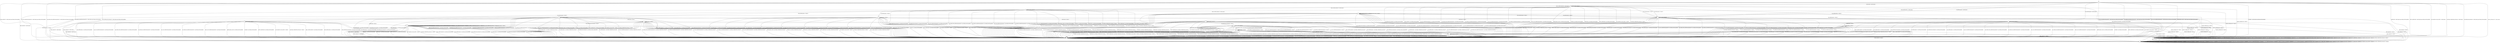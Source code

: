 digraph g {

	s0 [shape="circle" label="s0"];
	s1 [shape="circle" label="s1"];
	s2 [shape="circle" label="s2"];
	s3 [shape="circle" label="s3"];
	s4 [shape="circle" label="s4"];
	s5 [shape="circle" label="s5"];
	s6 [shape="circle" label="s6"];
	s7 [shape="circle" label="s7"];
	s8 [shape="circle" label="s8"];
	s9 [shape="circle" label="s9"];
	s10 [shape="circle" label="s10"];
	s11 [shape="circle" label="s11"];
	s12 [shape="circle" label="s12"];
	s13 [shape="circle" label="s13"];
	s14 [shape="circle" label="s14"];
	s15 [shape="circle" label="s15"];
	s16 [shape="circle" label="s16"];
	s17 [shape="circle" label="s17"];
	s18 [shape="circle" label="s18"];
	s0 -> s6 [label="HELLO_VERIFY_REQUEST / CLIENT_HELLO+"];
	s0 -> s11 [label="ECDH_SERVER_HELLO / CLIENT_HELLO"];
	s0 -> s4 [label="ECDH_SERVER_KEY_EXCHANGE / CLIENT_HELLO|Alert(FATAL,DECODE_ERROR)"];
	s0 -> s11 [label="DH_SERVER_HELLO / CLIENT_HELLO"];
	s0 -> s4 [label="DH_SERVER_KEY_EXCHANGE / CLIENT_HELLO|Alert(FATAL,DECODE_ERROR)"];
	s0 -> s2 [label="RSA_SERVER_HELLO / CLIENT_HELLO"];
	s0 -> s4 [label="HELLO_REQUEST / CLIENT_HELLO|Alert(FATAL,DECODE_ERROR)"];
	s0 -> s4 [label="RSA_SIGN_CERTIFICATE_REQUEST / CLIENT_HELLO|Alert(FATAL,DECODE_ERROR)"];
	s0 -> s4 [label="RSA_FIXED_ECDH_CERTIFICATE_REQUEST / CLIENT_HELLO|Alert(FATAL,DECODE_ERROR)"];
	s0 -> s4 [label="RSA_FIXED_DH_CERTIFICATE_REQUEST / CLIENT_HELLO|Alert(FATAL,DECODE_ERROR)"];
	s0 -> s4 [label="DSS_SIGN_CERTIFICATE_REQUEST / CLIENT_HELLO|Alert(FATAL,DECODE_ERROR)"];
	s0 -> s4 [label="DSS_FIXED_DH_CERTIFICATE_REQUEST / CLIENT_HELLO|Alert(FATAL,DECODE_ERROR)"];
	s0 -> s4 [label="ECDSA_SIGN_CERTIFICATE_REQUEST / CLIENT_HELLO|Alert(FATAL,DECODE_ERROR)"];
	s0 -> s4 [label="SERVER_HELLO_DONE / CLIENT_HELLO|Alert(FATAL,DECODE_ERROR)"];
	s0 -> s3 [label="CHANGE_CIPHER_SPEC / CLIENT_HELLO"];
	s0 -> s4 [label="FINISHED / CLIENT_HELLO|Alert(FATAL,DECODE_ERROR)"];
	s0 -> s1 [label="APPLICATION / CLIENT_HELLO"];
	s0 -> s4 [label="CERTIFICATE / CLIENT_HELLO|Alert(FATAL,DECODE_ERROR)"];
	s0 -> s4 [label="EMPTY_CERTIFICATE / CLIENT_HELLO|Alert(FATAL,DECODE_ERROR)"];
	s0 -> s4 [label="Alert(WARNING,CLOSE_NOTIFY) / CLIENT_HELLO"];
	s0 -> s4 [label="Alert(FATAL,UNEXPECTED_MESSAGE) / CLIENT_HELLO"];
	s1 -> s6 [label="HELLO_VERIFY_REQUEST / CLIENT_HELLO"];
	s1 -> s11 [label="ECDH_SERVER_HELLO / TIMEOUT"];
	s1 -> s4 [label="ECDH_SERVER_KEY_EXCHANGE / Alert(FATAL,DECODE_ERROR)"];
	s1 -> s11 [label="DH_SERVER_HELLO / TIMEOUT"];
	s1 -> s4 [label="DH_SERVER_KEY_EXCHANGE / Alert(FATAL,DECODE_ERROR)"];
	s1 -> s2 [label="RSA_SERVER_HELLO / TIMEOUT"];
	s1 -> s4 [label="HELLO_REQUEST / Alert(FATAL,DECODE_ERROR)"];
	s1 -> s4 [label="RSA_SIGN_CERTIFICATE_REQUEST / Alert(FATAL,DECODE_ERROR)"];
	s1 -> s4 [label="RSA_FIXED_ECDH_CERTIFICATE_REQUEST / Alert(FATAL,DECODE_ERROR)"];
	s1 -> s4 [label="RSA_FIXED_DH_CERTIFICATE_REQUEST / Alert(FATAL,DECODE_ERROR)"];
	s1 -> s4 [label="DSS_SIGN_CERTIFICATE_REQUEST / Alert(FATAL,DECODE_ERROR)"];
	s1 -> s4 [label="DSS_FIXED_DH_CERTIFICATE_REQUEST / Alert(FATAL,DECODE_ERROR)"];
	s1 -> s4 [label="ECDSA_SIGN_CERTIFICATE_REQUEST / Alert(FATAL,DECODE_ERROR)"];
	s1 -> s4 [label="SERVER_HELLO_DONE / Alert(FATAL,DECODE_ERROR)"];
	s1 -> s3 [label="CHANGE_CIPHER_SPEC / TIMEOUT"];
	s1 -> s4 [label="FINISHED / Alert(FATAL,DECODE_ERROR)"];
	s1 -> s1 [label="APPLICATION / TIMEOUT"];
	s1 -> s4 [label="CERTIFICATE / Alert(FATAL,DECODE_ERROR)"];
	s1 -> s4 [label="EMPTY_CERTIFICATE / Alert(FATAL,DECODE_ERROR)"];
	s1 -> s4 [label="Alert(WARNING,CLOSE_NOTIFY) / TIMEOUT"];
	s1 -> s4 [label="Alert(FATAL,UNEXPECTED_MESSAGE) / TIMEOUT"];
	s2 -> s4 [label="HELLO_VERIFY_REQUEST / Alert(FATAL,DECODE_ERROR)"];
	s2 -> s4 [label="ECDH_SERVER_HELLO / Alert(FATAL,DECODE_ERROR)"];
	s2 -> s4 [label="ECDH_SERVER_KEY_EXCHANGE / Alert(FATAL,DECODE_ERROR)"];
	s2 -> s4 [label="DH_SERVER_HELLO / Alert(FATAL,DECODE_ERROR)"];
	s2 -> s4 [label="DH_SERVER_KEY_EXCHANGE / Alert(FATAL,DECODE_ERROR)"];
	s2 -> s4 [label="RSA_SERVER_HELLO / Alert(FATAL,DECODE_ERROR)"];
	s2 -> s5 [label="HELLO_REQUEST / TIMEOUT"];
	s2 -> s4 [label="RSA_SIGN_CERTIFICATE_REQUEST / Alert(FATAL,DECODE_ERROR)"];
	s2 -> s4 [label="RSA_FIXED_ECDH_CERTIFICATE_REQUEST / Alert(FATAL,DECODE_ERROR)"];
	s2 -> s4 [label="RSA_FIXED_DH_CERTIFICATE_REQUEST / Alert(FATAL,DECODE_ERROR)"];
	s2 -> s4 [label="DSS_SIGN_CERTIFICATE_REQUEST / Alert(FATAL,DECODE_ERROR)"];
	s2 -> s4 [label="DSS_FIXED_DH_CERTIFICATE_REQUEST / Alert(FATAL,DECODE_ERROR)"];
	s2 -> s4 [label="ECDSA_SIGN_CERTIFICATE_REQUEST / Alert(FATAL,DECODE_ERROR)"];
	s2 -> s4 [label="SERVER_HELLO_DONE / Alert(FATAL,DECODE_ERROR)"];
	s2 -> s3 [label="CHANGE_CIPHER_SPEC / TIMEOUT"];
	s2 -> s4 [label="FINISHED / Alert(FATAL,DECODE_ERROR)"];
	s2 -> s2 [label="APPLICATION / TIMEOUT"];
	s2 -> s9 [label="CERTIFICATE / TIMEOUT"];
	s2 -> s4 [label="EMPTY_CERTIFICATE / Alert(FATAL,DECODE_ERROR)"];
	s2 -> s4 [label="Alert(WARNING,CLOSE_NOTIFY) / TIMEOUT"];
	s2 -> s4 [label="Alert(FATAL,UNEXPECTED_MESSAGE) / TIMEOUT"];
	s3 -> s3 [label="HELLO_VERIFY_REQUEST / TIMEOUT"];
	s3 -> s3 [label="ECDH_SERVER_HELLO / TIMEOUT"];
	s3 -> s3 [label="ECDH_SERVER_KEY_EXCHANGE / TIMEOUT"];
	s3 -> s3 [label="DH_SERVER_HELLO / TIMEOUT"];
	s3 -> s3 [label="DH_SERVER_KEY_EXCHANGE / TIMEOUT"];
	s3 -> s3 [label="RSA_SERVER_HELLO / TIMEOUT"];
	s3 -> s5 [label="HELLO_REQUEST / TIMEOUT"];
	s3 -> s3 [label="RSA_SIGN_CERTIFICATE_REQUEST / TIMEOUT"];
	s3 -> s3 [label="RSA_FIXED_ECDH_CERTIFICATE_REQUEST / TIMEOUT"];
	s3 -> s3 [label="RSA_FIXED_DH_CERTIFICATE_REQUEST / TIMEOUT"];
	s3 -> s3 [label="DSS_SIGN_CERTIFICATE_REQUEST / TIMEOUT"];
	s3 -> s3 [label="DSS_FIXED_DH_CERTIFICATE_REQUEST / TIMEOUT"];
	s3 -> s3 [label="ECDSA_SIGN_CERTIFICATE_REQUEST / TIMEOUT"];
	s3 -> s3 [label="SERVER_HELLO_DONE / TIMEOUT"];
	s3 -> s3 [label="CHANGE_CIPHER_SPEC / TIMEOUT"];
	s3 -> s3 [label="FINISHED / TIMEOUT"];
	s3 -> s3 [label="APPLICATION / TIMEOUT"];
	s3 -> s3 [label="CERTIFICATE / TIMEOUT"];
	s3 -> s3 [label="EMPTY_CERTIFICATE / TIMEOUT"];
	s3 -> s3 [label="Alert(WARNING,CLOSE_NOTIFY) / TIMEOUT"];
	s3 -> s3 [label="Alert(FATAL,UNEXPECTED_MESSAGE) / TIMEOUT"];
	s4 -> s4 [label="HELLO_VERIFY_REQUEST / SOCKET_CLOSED"];
	s4 -> s4 [label="ECDH_SERVER_HELLO / SOCKET_CLOSED"];
	s4 -> s4 [label="ECDH_SERVER_KEY_EXCHANGE / SOCKET_CLOSED"];
	s4 -> s4 [label="DH_SERVER_HELLO / SOCKET_CLOSED"];
	s4 -> s4 [label="DH_SERVER_KEY_EXCHANGE / SOCKET_CLOSED"];
	s4 -> s4 [label="RSA_SERVER_HELLO / SOCKET_CLOSED"];
	s4 -> s4 [label="HELLO_REQUEST / SOCKET_CLOSED"];
	s4 -> s4 [label="RSA_SIGN_CERTIFICATE_REQUEST / SOCKET_CLOSED"];
	s4 -> s4 [label="RSA_FIXED_ECDH_CERTIFICATE_REQUEST / SOCKET_CLOSED"];
	s4 -> s4 [label="RSA_FIXED_DH_CERTIFICATE_REQUEST / SOCKET_CLOSED"];
	s4 -> s4 [label="DSS_SIGN_CERTIFICATE_REQUEST / SOCKET_CLOSED"];
	s4 -> s4 [label="DSS_FIXED_DH_CERTIFICATE_REQUEST / SOCKET_CLOSED"];
	s4 -> s4 [label="ECDSA_SIGN_CERTIFICATE_REQUEST / SOCKET_CLOSED"];
	s4 -> s4 [label="SERVER_HELLO_DONE / SOCKET_CLOSED"];
	s4 -> s4 [label="CHANGE_CIPHER_SPEC / SOCKET_CLOSED"];
	s4 -> s4 [label="FINISHED / SOCKET_CLOSED"];
	s4 -> s4 [label="APPLICATION / SOCKET_CLOSED"];
	s4 -> s4 [label="CERTIFICATE / SOCKET_CLOSED"];
	s4 -> s4 [label="EMPTY_CERTIFICATE / SOCKET_CLOSED"];
	s4 -> s4 [label="Alert(WARNING,CLOSE_NOTIFY) / SOCKET_CLOSED"];
	s4 -> s4 [label="Alert(FATAL,UNEXPECTED_MESSAGE) / SOCKET_CLOSED"];
	s5 -> s5 [label="HELLO_VERIFY_REQUEST / DISABLED"];
	s5 -> s5 [label="ECDH_SERVER_HELLO / DISABLED"];
	s5 -> s5 [label="ECDH_SERVER_KEY_EXCHANGE / DISABLED"];
	s5 -> s5 [label="DH_SERVER_HELLO / DISABLED"];
	s5 -> s5 [label="DH_SERVER_KEY_EXCHANGE / DISABLED"];
	s5 -> s5 [label="RSA_SERVER_HELLO / DISABLED"];
	s5 -> s5 [label="HELLO_REQUEST / DISABLED"];
	s5 -> s5 [label="RSA_SIGN_CERTIFICATE_REQUEST / DISABLED"];
	s5 -> s5 [label="RSA_FIXED_ECDH_CERTIFICATE_REQUEST / DISABLED"];
	s5 -> s5 [label="RSA_FIXED_DH_CERTIFICATE_REQUEST / DISABLED"];
	s5 -> s5 [label="DSS_SIGN_CERTIFICATE_REQUEST / DISABLED"];
	s5 -> s5 [label="DSS_FIXED_DH_CERTIFICATE_REQUEST / DISABLED"];
	s5 -> s5 [label="ECDSA_SIGN_CERTIFICATE_REQUEST / DISABLED"];
	s5 -> s5 [label="SERVER_HELLO_DONE / DISABLED"];
	s5 -> s5 [label="CHANGE_CIPHER_SPEC / DISABLED"];
	s5 -> s5 [label="FINISHED / DISABLED"];
	s5 -> s5 [label="APPLICATION / DISABLED"];
	s5 -> s5 [label="CERTIFICATE / DISABLED"];
	s5 -> s5 [label="EMPTY_CERTIFICATE / DISABLED"];
	s5 -> s5 [label="Alert(WARNING,CLOSE_NOTIFY) / DISABLED"];
	s5 -> s5 [label="Alert(FATAL,UNEXPECTED_MESSAGE) / DISABLED"];
	s6 -> s7 [label="HELLO_VERIFY_REQUEST / CLIENT_HELLO"];
	s6 -> s13 [label="ECDH_SERVER_HELLO / TIMEOUT"];
	s6 -> s4 [label="ECDH_SERVER_KEY_EXCHANGE / Alert(FATAL,DECODE_ERROR)"];
	s6 -> s17 [label="DH_SERVER_HELLO / TIMEOUT"];
	s6 -> s4 [label="DH_SERVER_KEY_EXCHANGE / Alert(FATAL,DECODE_ERROR)"];
	s6 -> s8 [label="RSA_SERVER_HELLO / TIMEOUT"];
	s6 -> s5 [label="HELLO_REQUEST / CLIENT_HELLO"];
	s6 -> s4 [label="RSA_SIGN_CERTIFICATE_REQUEST / Alert(FATAL,DECODE_ERROR)"];
	s6 -> s4 [label="RSA_FIXED_ECDH_CERTIFICATE_REQUEST / Alert(FATAL,DECODE_ERROR)"];
	s6 -> s4 [label="RSA_FIXED_DH_CERTIFICATE_REQUEST / Alert(FATAL,DECODE_ERROR)"];
	s6 -> s4 [label="DSS_SIGN_CERTIFICATE_REQUEST / Alert(FATAL,DECODE_ERROR)"];
	s6 -> s4 [label="DSS_FIXED_DH_CERTIFICATE_REQUEST / Alert(FATAL,DECODE_ERROR)"];
	s6 -> s4 [label="ECDSA_SIGN_CERTIFICATE_REQUEST / Alert(FATAL,DECODE_ERROR)"];
	s6 -> s4 [label="SERVER_HELLO_DONE / Alert(FATAL,DECODE_ERROR)"];
	s6 -> s3 [label="CHANGE_CIPHER_SPEC / TIMEOUT"];
	s6 -> s4 [label="FINISHED / Alert(FATAL,DECODE_ERROR)"];
	s6 -> s6 [label="APPLICATION / TIMEOUT"];
	s6 -> s4 [label="CERTIFICATE / Alert(FATAL,DECODE_ERROR)"];
	s6 -> s4 [label="EMPTY_CERTIFICATE / Alert(FATAL,DECODE_ERROR)"];
	s6 -> s4 [label="Alert(WARNING,CLOSE_NOTIFY) / TIMEOUT"];
	s6 -> s4 [label="Alert(FATAL,UNEXPECTED_MESSAGE) / TIMEOUT"];
	s7 -> s7 [label="HELLO_VERIFY_REQUEST / CLIENT_HELLO"];
	s7 -> s11 [label="ECDH_SERVER_HELLO / TIMEOUT"];
	s7 -> s4 [label="ECDH_SERVER_KEY_EXCHANGE / Alert(FATAL,DECODE_ERROR)"];
	s7 -> s11 [label="DH_SERVER_HELLO / TIMEOUT"];
	s7 -> s4 [label="DH_SERVER_KEY_EXCHANGE / Alert(FATAL,DECODE_ERROR)"];
	s7 -> s2 [label="RSA_SERVER_HELLO / TIMEOUT"];
	s7 -> s5 [label="HELLO_REQUEST / TIMEOUT"];
	s7 -> s4 [label="RSA_SIGN_CERTIFICATE_REQUEST / Alert(FATAL,DECODE_ERROR)"];
	s7 -> s4 [label="RSA_FIXED_ECDH_CERTIFICATE_REQUEST / Alert(FATAL,DECODE_ERROR)"];
	s7 -> s4 [label="RSA_FIXED_DH_CERTIFICATE_REQUEST / Alert(FATAL,DECODE_ERROR)"];
	s7 -> s4 [label="DSS_SIGN_CERTIFICATE_REQUEST / Alert(FATAL,DECODE_ERROR)"];
	s7 -> s4 [label="DSS_FIXED_DH_CERTIFICATE_REQUEST / Alert(FATAL,DECODE_ERROR)"];
	s7 -> s4 [label="ECDSA_SIGN_CERTIFICATE_REQUEST / Alert(FATAL,DECODE_ERROR)"];
	s7 -> s4 [label="SERVER_HELLO_DONE / Alert(FATAL,DECODE_ERROR)"];
	s7 -> s3 [label="CHANGE_CIPHER_SPEC / TIMEOUT"];
	s7 -> s4 [label="FINISHED / Alert(FATAL,DECODE_ERROR)"];
	s7 -> s7 [label="APPLICATION / TIMEOUT"];
	s7 -> s4 [label="CERTIFICATE / Alert(FATAL,DECODE_ERROR)"];
	s7 -> s4 [label="EMPTY_CERTIFICATE / Alert(FATAL,DECODE_ERROR)"];
	s7 -> s4 [label="Alert(WARNING,CLOSE_NOTIFY) / TIMEOUT"];
	s7 -> s4 [label="Alert(FATAL,UNEXPECTED_MESSAGE) / TIMEOUT"];
	s8 -> s4 [label="HELLO_VERIFY_REQUEST / Alert(FATAL,DECODE_ERROR)"];
	s8 -> s4 [label="ECDH_SERVER_HELLO / Alert(FATAL,DECODE_ERROR)"];
	s8 -> s4 [label="ECDH_SERVER_KEY_EXCHANGE / Alert(FATAL,DECODE_ERROR)"];
	s8 -> s4 [label="DH_SERVER_HELLO / Alert(FATAL,DECODE_ERROR)"];
	s8 -> s4 [label="DH_SERVER_KEY_EXCHANGE / Alert(FATAL,DECODE_ERROR)"];
	s8 -> s4 [label="RSA_SERVER_HELLO / Alert(FATAL,DECODE_ERROR)"];
	s8 -> s5 [label="HELLO_REQUEST / CLIENT_HELLO"];
	s8 -> s4 [label="RSA_SIGN_CERTIFICATE_REQUEST / Alert(FATAL,DECODE_ERROR)"];
	s8 -> s4 [label="RSA_FIXED_ECDH_CERTIFICATE_REQUEST / Alert(FATAL,DECODE_ERROR)"];
	s8 -> s4 [label="RSA_FIXED_DH_CERTIFICATE_REQUEST / Alert(FATAL,DECODE_ERROR)"];
	s8 -> s4 [label="DSS_SIGN_CERTIFICATE_REQUEST / Alert(FATAL,DECODE_ERROR)"];
	s8 -> s4 [label="DSS_FIXED_DH_CERTIFICATE_REQUEST / Alert(FATAL,DECODE_ERROR)"];
	s8 -> s4 [label="ECDSA_SIGN_CERTIFICATE_REQUEST / Alert(FATAL,DECODE_ERROR)"];
	s8 -> s4 [label="SERVER_HELLO_DONE / Alert(FATAL,DECODE_ERROR)"];
	s8 -> s3 [label="CHANGE_CIPHER_SPEC / TIMEOUT"];
	s8 -> s4 [label="FINISHED / Alert(FATAL,DECODE_ERROR)"];
	s8 -> s8 [label="APPLICATION / TIMEOUT"];
	s8 -> s14 [label="CERTIFICATE / TIMEOUT"];
	s8 -> s4 [label="EMPTY_CERTIFICATE / Alert(FATAL,DECODE_ERROR)"];
	s8 -> s4 [label="Alert(WARNING,CLOSE_NOTIFY) / TIMEOUT"];
	s8 -> s4 [label="Alert(FATAL,UNEXPECTED_MESSAGE) / TIMEOUT"];
	s9 -> s4 [label="HELLO_VERIFY_REQUEST / Alert(FATAL,DECODE_ERROR)"];
	s9 -> s4 [label="ECDH_SERVER_HELLO / Alert(FATAL,DECODE_ERROR)"];
	s9 -> s4 [label="ECDH_SERVER_KEY_EXCHANGE / Alert(FATAL,DECODE_ERROR)"];
	s9 -> s4 [label="DH_SERVER_HELLO / Alert(FATAL,DECODE_ERROR)"];
	s9 -> s4 [label="DH_SERVER_KEY_EXCHANGE / Alert(FATAL,DECODE_ERROR)"];
	s9 -> s4 [label="RSA_SERVER_HELLO / Alert(FATAL,DECODE_ERROR)"];
	s9 -> s5 [label="HELLO_REQUEST / TIMEOUT"];
	s9 -> s12 [label="RSA_SIGN_CERTIFICATE_REQUEST / TIMEOUT"];
	s9 -> s12 [label="RSA_FIXED_ECDH_CERTIFICATE_REQUEST / TIMEOUT"];
	s9 -> s12 [label="RSA_FIXED_DH_CERTIFICATE_REQUEST / TIMEOUT"];
	s9 -> s12 [label="DSS_SIGN_CERTIFICATE_REQUEST / TIMEOUT"];
	s9 -> s12 [label="DSS_FIXED_DH_CERTIFICATE_REQUEST / TIMEOUT"];
	s9 -> s12 [label="ECDSA_SIGN_CERTIFICATE_REQUEST / TIMEOUT"];
	s9 -> s10 [label="SERVER_HELLO_DONE / RSA_CLIENT_KEY_EXCHANGE|CHANGE_CIPHER_SPEC|FINISHED"];
	s9 -> s3 [label="CHANGE_CIPHER_SPEC / TIMEOUT"];
	s9 -> s4 [label="FINISHED / Alert(FATAL,DECODE_ERROR)"];
	s9 -> s9 [label="APPLICATION / TIMEOUT"];
	s9 -> s4 [label="CERTIFICATE / Alert(FATAL,DECODE_ERROR)"];
	s9 -> s4 [label="EMPTY_CERTIFICATE / Alert(FATAL,DECODE_ERROR)"];
	s9 -> s4 [label="Alert(WARNING,CLOSE_NOTIFY) / TIMEOUT"];
	s9 -> s4 [label="Alert(FATAL,UNEXPECTED_MESSAGE) / TIMEOUT"];
	s10 -> s4 [label="HELLO_VERIFY_REQUEST / Alert(FATAL,UNEXPECTED_MESSAGE)"];
	s10 -> s4 [label="ECDH_SERVER_HELLO / Alert(FATAL,UNEXPECTED_MESSAGE)"];
	s10 -> s4 [label="ECDH_SERVER_KEY_EXCHANGE / Alert(FATAL,UNEXPECTED_MESSAGE)"];
	s10 -> s4 [label="DH_SERVER_HELLO / Alert(FATAL,UNEXPECTED_MESSAGE)"];
	s10 -> s4 [label="DH_SERVER_KEY_EXCHANGE / Alert(FATAL,UNEXPECTED_MESSAGE)"];
	s10 -> s4 [label="RSA_SERVER_HELLO / Alert(FATAL,UNEXPECTED_MESSAGE)"];
	s10 -> s5 [label="HELLO_REQUEST / TIMEOUT"];
	s10 -> s4 [label="RSA_SIGN_CERTIFICATE_REQUEST / Alert(FATAL,UNEXPECTED_MESSAGE)"];
	s10 -> s4 [label="RSA_FIXED_ECDH_CERTIFICATE_REQUEST / Alert(FATAL,UNEXPECTED_MESSAGE)"];
	s10 -> s4 [label="RSA_FIXED_DH_CERTIFICATE_REQUEST / Alert(FATAL,UNEXPECTED_MESSAGE)"];
	s10 -> s4 [label="DSS_SIGN_CERTIFICATE_REQUEST / Alert(FATAL,UNEXPECTED_MESSAGE)"];
	s10 -> s4 [label="DSS_FIXED_DH_CERTIFICATE_REQUEST / Alert(FATAL,UNEXPECTED_MESSAGE)"];
	s10 -> s4 [label="ECDSA_SIGN_CERTIFICATE_REQUEST / Alert(FATAL,UNEXPECTED_MESSAGE)"];
	s10 -> s4 [label="SERVER_HELLO_DONE / Alert(FATAL,UNEXPECTED_MESSAGE)"];
	s10 -> s12 [label="CHANGE_CIPHER_SPEC / TIMEOUT"];
	s10 -> s4 [label="FINISHED / Alert(FATAL,UNEXPECTED_MESSAGE)"];
	s10 -> s10 [label="APPLICATION / TIMEOUT"];
	s10 -> s4 [label="CERTIFICATE / Alert(FATAL,UNEXPECTED_MESSAGE)"];
	s10 -> s4 [label="EMPTY_CERTIFICATE / Alert(FATAL,UNEXPECTED_MESSAGE)"];
	s10 -> s4 [label="Alert(WARNING,CLOSE_NOTIFY) / TIMEOUT"];
	s10 -> s4 [label="Alert(FATAL,UNEXPECTED_MESSAGE) / TIMEOUT"];
	s11 -> s4 [label="HELLO_VERIFY_REQUEST / Alert(FATAL,DECODE_ERROR)"];
	s11 -> s4 [label="ECDH_SERVER_HELLO / Alert(FATAL,DECODE_ERROR)"];
	s11 -> s4 [label="ECDH_SERVER_KEY_EXCHANGE / Alert(FATAL,DECODE_ERROR)"];
	s11 -> s4 [label="DH_SERVER_HELLO / Alert(FATAL,DECODE_ERROR)"];
	s11 -> s4 [label="DH_SERVER_KEY_EXCHANGE / Alert(FATAL,DECODE_ERROR)"];
	s11 -> s4 [label="RSA_SERVER_HELLO / Alert(FATAL,DECODE_ERROR)"];
	s11 -> s5 [label="HELLO_REQUEST / TIMEOUT"];
	s11 -> s4 [label="RSA_SIGN_CERTIFICATE_REQUEST / Alert(FATAL,DECODE_ERROR)"];
	s11 -> s4 [label="RSA_FIXED_ECDH_CERTIFICATE_REQUEST / Alert(FATAL,DECODE_ERROR)"];
	s11 -> s4 [label="RSA_FIXED_DH_CERTIFICATE_REQUEST / Alert(FATAL,DECODE_ERROR)"];
	s11 -> s4 [label="DSS_SIGN_CERTIFICATE_REQUEST / Alert(FATAL,DECODE_ERROR)"];
	s11 -> s4 [label="DSS_FIXED_DH_CERTIFICATE_REQUEST / Alert(FATAL,DECODE_ERROR)"];
	s11 -> s4 [label="ECDSA_SIGN_CERTIFICATE_REQUEST / Alert(FATAL,DECODE_ERROR)"];
	s11 -> s4 [label="SERVER_HELLO_DONE / Alert(FATAL,DECODE_ERROR)"];
	s11 -> s3 [label="CHANGE_CIPHER_SPEC / TIMEOUT"];
	s11 -> s4 [label="FINISHED / Alert(FATAL,DECODE_ERROR)"];
	s11 -> s11 [label="APPLICATION / TIMEOUT"];
	s11 -> s16 [label="CERTIFICATE / TIMEOUT"];
	s11 -> s4 [label="EMPTY_CERTIFICATE / Alert(FATAL,DECODE_ERROR)"];
	s11 -> s4 [label="Alert(WARNING,CLOSE_NOTIFY) / TIMEOUT"];
	s11 -> s4 [label="Alert(FATAL,UNEXPECTED_MESSAGE) / TIMEOUT"];
	s12 -> s4 [label="HELLO_VERIFY_REQUEST / Alert(FATAL,DECODE_ERROR)"];
	s12 -> s4 [label="ECDH_SERVER_HELLO / Alert(FATAL,DECODE_ERROR)"];
	s12 -> s4 [label="ECDH_SERVER_KEY_EXCHANGE / Alert(FATAL,DECODE_ERROR)"];
	s12 -> s4 [label="DH_SERVER_HELLO / Alert(FATAL,DECODE_ERROR)"];
	s12 -> s4 [label="DH_SERVER_KEY_EXCHANGE / Alert(FATAL,DECODE_ERROR)"];
	s12 -> s4 [label="RSA_SERVER_HELLO / Alert(FATAL,DECODE_ERROR)"];
	s12 -> s5 [label="HELLO_REQUEST / TIMEOUT"];
	s12 -> s4 [label="RSA_SIGN_CERTIFICATE_REQUEST / Alert(FATAL,DECODE_ERROR)"];
	s12 -> s4 [label="RSA_FIXED_ECDH_CERTIFICATE_REQUEST / Alert(FATAL,DECODE_ERROR)"];
	s12 -> s4 [label="RSA_FIXED_DH_CERTIFICATE_REQUEST / Alert(FATAL,DECODE_ERROR)"];
	s12 -> s4 [label="DSS_SIGN_CERTIFICATE_REQUEST / Alert(FATAL,DECODE_ERROR)"];
	s12 -> s4 [label="DSS_FIXED_DH_CERTIFICATE_REQUEST / Alert(FATAL,DECODE_ERROR)"];
	s12 -> s4 [label="ECDSA_SIGN_CERTIFICATE_REQUEST / Alert(FATAL,DECODE_ERROR)"];
	s12 -> s4 [label="SERVER_HELLO_DONE / Alert(FATAL,DECODE_ERROR)"];
	s12 -> s3 [label="CHANGE_CIPHER_SPEC / TIMEOUT"];
	s12 -> s3 [label="FINISHED / TIMEOUT"];
	s12 -> s12 [label="APPLICATION / TIMEOUT"];
	s12 -> s4 [label="CERTIFICATE / Alert(FATAL,DECODE_ERROR)"];
	s12 -> s4 [label="EMPTY_CERTIFICATE / Alert(FATAL,DECODE_ERROR)"];
	s12 -> s4 [label="Alert(WARNING,CLOSE_NOTIFY) / TIMEOUT"];
	s12 -> s4 [label="Alert(FATAL,UNEXPECTED_MESSAGE) / TIMEOUT"];
	s13 -> s4 [label="HELLO_VERIFY_REQUEST / Alert(FATAL,DECODE_ERROR)"];
	s13 -> s4 [label="ECDH_SERVER_HELLO / Alert(FATAL,DECODE_ERROR)"];
	s13 -> s4 [label="ECDH_SERVER_KEY_EXCHANGE / Alert(FATAL,DECODE_ERROR)"];
	s13 -> s4 [label="DH_SERVER_HELLO / Alert(FATAL,DECODE_ERROR)"];
	s13 -> s4 [label="DH_SERVER_KEY_EXCHANGE / Alert(FATAL,DECODE_ERROR)"];
	s13 -> s4 [label="RSA_SERVER_HELLO / Alert(FATAL,DECODE_ERROR)"];
	s13 -> s5 [label="HELLO_REQUEST / CLIENT_HELLO"];
	s13 -> s4 [label="RSA_SIGN_CERTIFICATE_REQUEST / Alert(FATAL,DECODE_ERROR)"];
	s13 -> s4 [label="RSA_FIXED_ECDH_CERTIFICATE_REQUEST / Alert(FATAL,DECODE_ERROR)"];
	s13 -> s4 [label="RSA_FIXED_DH_CERTIFICATE_REQUEST / Alert(FATAL,DECODE_ERROR)"];
	s13 -> s4 [label="DSS_SIGN_CERTIFICATE_REQUEST / Alert(FATAL,DECODE_ERROR)"];
	s13 -> s4 [label="DSS_FIXED_DH_CERTIFICATE_REQUEST / Alert(FATAL,DECODE_ERROR)"];
	s13 -> s4 [label="ECDSA_SIGN_CERTIFICATE_REQUEST / Alert(FATAL,DECODE_ERROR)"];
	s13 -> s4 [label="SERVER_HELLO_DONE / Alert(FATAL,DECODE_ERROR)"];
	s13 -> s3 [label="CHANGE_CIPHER_SPEC / TIMEOUT"];
	s13 -> s4 [label="FINISHED / Alert(FATAL,DECODE_ERROR)"];
	s13 -> s13 [label="APPLICATION / TIMEOUT"];
	s13 -> s15 [label="CERTIFICATE / TIMEOUT"];
	s13 -> s4 [label="EMPTY_CERTIFICATE / Alert(FATAL,DECODE_ERROR)"];
	s13 -> s4 [label="Alert(WARNING,CLOSE_NOTIFY) / TIMEOUT"];
	s13 -> s4 [label="Alert(FATAL,UNEXPECTED_MESSAGE) / TIMEOUT"];
	s14 -> s4 [label="HELLO_VERIFY_REQUEST / Alert(FATAL,DECODE_ERROR)"];
	s14 -> s4 [label="ECDH_SERVER_HELLO / Alert(FATAL,DECODE_ERROR)"];
	s14 -> s4 [label="ECDH_SERVER_KEY_EXCHANGE / Alert(FATAL,DECODE_ERROR)"];
	s14 -> s4 [label="DH_SERVER_HELLO / Alert(FATAL,DECODE_ERROR)"];
	s14 -> s4 [label="DH_SERVER_KEY_EXCHANGE / Alert(FATAL,DECODE_ERROR)"];
	s14 -> s4 [label="RSA_SERVER_HELLO / Alert(FATAL,DECODE_ERROR)"];
	s14 -> s5 [label="HELLO_REQUEST / CLIENT_HELLO"];
	s14 -> s14 [label="RSA_SIGN_CERTIFICATE_REQUEST / TIMEOUT"];
	s14 -> s14 [label="RSA_FIXED_ECDH_CERTIFICATE_REQUEST / TIMEOUT"];
	s14 -> s14 [label="RSA_FIXED_DH_CERTIFICATE_REQUEST / TIMEOUT"];
	s14 -> s14 [label="DSS_SIGN_CERTIFICATE_REQUEST / TIMEOUT"];
	s14 -> s14 [label="DSS_FIXED_DH_CERTIFICATE_REQUEST / TIMEOUT"];
	s14 -> s14 [label="ECDSA_SIGN_CERTIFICATE_REQUEST / TIMEOUT"];
	s14 -> s10 [label="SERVER_HELLO_DONE / RSA_CLIENT_KEY_EXCHANGE|CHANGE_CIPHER_SPEC|FINISHED"];
	s14 -> s3 [label="CHANGE_CIPHER_SPEC / TIMEOUT"];
	s14 -> s4 [label="FINISHED / Alert(FATAL,DECODE_ERROR)"];
	s14 -> s14 [label="APPLICATION / TIMEOUT"];
	s14 -> s4 [label="CERTIFICATE / Alert(FATAL,DECODE_ERROR)"];
	s14 -> s4 [label="EMPTY_CERTIFICATE / Alert(FATAL,DECODE_ERROR)"];
	s14 -> s4 [label="Alert(WARNING,CLOSE_NOTIFY) / TIMEOUT"];
	s14 -> s4 [label="Alert(FATAL,UNEXPECTED_MESSAGE) / TIMEOUT"];
	s15 -> s4 [label="HELLO_VERIFY_REQUEST / Alert(FATAL,UNEXPECTED_MESSAGE)"];
	s15 -> s4 [label="ECDH_SERVER_HELLO / Alert(FATAL,UNEXPECTED_MESSAGE)"];
	s15 -> s14 [label="ECDH_SERVER_KEY_EXCHANGE / TIMEOUT"];
	s15 -> s4 [label="DH_SERVER_HELLO / Alert(FATAL,UNEXPECTED_MESSAGE)"];
	s15 -> s4 [label="DH_SERVER_KEY_EXCHANGE / Alert(FATAL,ILLEGAL_PARAMETER)"];
	s15 -> s4 [label="RSA_SERVER_HELLO / Alert(FATAL,UNEXPECTED_MESSAGE)"];
	s15 -> s5 [label="HELLO_REQUEST / CLIENT_HELLO"];
	s15 -> s4 [label="RSA_SIGN_CERTIFICATE_REQUEST / Alert(FATAL,UNEXPECTED_MESSAGE)"];
	s15 -> s4 [label="RSA_FIXED_ECDH_CERTIFICATE_REQUEST / Alert(FATAL,UNEXPECTED_MESSAGE)"];
	s15 -> s4 [label="RSA_FIXED_DH_CERTIFICATE_REQUEST / Alert(FATAL,UNEXPECTED_MESSAGE)"];
	s15 -> s4 [label="DSS_SIGN_CERTIFICATE_REQUEST / Alert(FATAL,UNEXPECTED_MESSAGE)"];
	s15 -> s4 [label="DSS_FIXED_DH_CERTIFICATE_REQUEST / Alert(FATAL,UNEXPECTED_MESSAGE)"];
	s15 -> s4 [label="ECDSA_SIGN_CERTIFICATE_REQUEST / Alert(FATAL,UNEXPECTED_MESSAGE)"];
	s15 -> s4 [label="SERVER_HELLO_DONE / Alert(FATAL,UNEXPECTED_MESSAGE)"];
	s15 -> s3 [label="CHANGE_CIPHER_SPEC / TIMEOUT"];
	s15 -> s4 [label="FINISHED / Alert(FATAL,UNEXPECTED_MESSAGE)"];
	s15 -> s15 [label="APPLICATION / TIMEOUT"];
	s15 -> s4 [label="CERTIFICATE / Alert(FATAL,UNEXPECTED_MESSAGE)"];
	s15 -> s4 [label="EMPTY_CERTIFICATE / Alert(FATAL,UNEXPECTED_MESSAGE)"];
	s15 -> s4 [label="Alert(WARNING,CLOSE_NOTIFY) / TIMEOUT"];
	s15 -> s4 [label="Alert(FATAL,UNEXPECTED_MESSAGE) / TIMEOUT"];
	s16 -> s4 [label="HELLO_VERIFY_REQUEST / Alert(FATAL,UNEXPECTED_MESSAGE)"];
	s16 -> s4 [label="ECDH_SERVER_HELLO / Alert(FATAL,UNEXPECTED_MESSAGE)"];
	s16 -> s4 [label="ECDH_SERVER_KEY_EXCHANGE / Alert(FATAL,ILLEGAL_PARAMETER)"];
	s16 -> s4 [label="DH_SERVER_HELLO / Alert(FATAL,UNEXPECTED_MESSAGE)"];
	s16 -> s18 [label="DH_SERVER_KEY_EXCHANGE / TIMEOUT"];
	s16 -> s4 [label="RSA_SERVER_HELLO / Alert(FATAL,UNEXPECTED_MESSAGE)"];
	s16 -> s5 [label="HELLO_REQUEST / TIMEOUT"];
	s16 -> s4 [label="RSA_SIGN_CERTIFICATE_REQUEST / Alert(FATAL,UNEXPECTED_MESSAGE)"];
	s16 -> s4 [label="RSA_FIXED_ECDH_CERTIFICATE_REQUEST / Alert(FATAL,UNEXPECTED_MESSAGE)"];
	s16 -> s4 [label="RSA_FIXED_DH_CERTIFICATE_REQUEST / Alert(FATAL,UNEXPECTED_MESSAGE)"];
	s16 -> s4 [label="DSS_SIGN_CERTIFICATE_REQUEST / Alert(FATAL,UNEXPECTED_MESSAGE)"];
	s16 -> s4 [label="DSS_FIXED_DH_CERTIFICATE_REQUEST / Alert(FATAL,UNEXPECTED_MESSAGE)"];
	s16 -> s4 [label="ECDSA_SIGN_CERTIFICATE_REQUEST / Alert(FATAL,UNEXPECTED_MESSAGE)"];
	s16 -> s4 [label="SERVER_HELLO_DONE / Alert(FATAL,UNEXPECTED_MESSAGE)"];
	s16 -> s3 [label="CHANGE_CIPHER_SPEC / TIMEOUT"];
	s16 -> s4 [label="FINISHED / Alert(FATAL,UNEXPECTED_MESSAGE)"];
	s16 -> s16 [label="APPLICATION / TIMEOUT"];
	s16 -> s4 [label="CERTIFICATE / Alert(FATAL,UNEXPECTED_MESSAGE)"];
	s16 -> s4 [label="EMPTY_CERTIFICATE / Alert(FATAL,UNEXPECTED_MESSAGE)"];
	s16 -> s4 [label="Alert(WARNING,CLOSE_NOTIFY) / TIMEOUT"];
	s16 -> s4 [label="Alert(FATAL,UNEXPECTED_MESSAGE) / TIMEOUT"];
	s17 -> s4 [label="HELLO_VERIFY_REQUEST / Alert(FATAL,DECODE_ERROR)"];
	s17 -> s4 [label="ECDH_SERVER_HELLO / Alert(FATAL,DECODE_ERROR)"];
	s17 -> s4 [label="ECDH_SERVER_KEY_EXCHANGE / Alert(FATAL,DECODE_ERROR)"];
	s17 -> s4 [label="DH_SERVER_HELLO / Alert(FATAL,DECODE_ERROR)"];
	s17 -> s4 [label="DH_SERVER_KEY_EXCHANGE / Alert(FATAL,DECODE_ERROR)"];
	s17 -> s4 [label="RSA_SERVER_HELLO / Alert(FATAL,DECODE_ERROR)"];
	s17 -> s5 [label="HELLO_REQUEST / CLIENT_HELLO"];
	s17 -> s4 [label="RSA_SIGN_CERTIFICATE_REQUEST / Alert(FATAL,DECODE_ERROR)"];
	s17 -> s4 [label="RSA_FIXED_ECDH_CERTIFICATE_REQUEST / Alert(FATAL,DECODE_ERROR)"];
	s17 -> s4 [label="RSA_FIXED_DH_CERTIFICATE_REQUEST / Alert(FATAL,DECODE_ERROR)"];
	s17 -> s4 [label="DSS_SIGN_CERTIFICATE_REQUEST / Alert(FATAL,DECODE_ERROR)"];
	s17 -> s4 [label="DSS_FIXED_DH_CERTIFICATE_REQUEST / Alert(FATAL,DECODE_ERROR)"];
	s17 -> s4 [label="ECDSA_SIGN_CERTIFICATE_REQUEST / Alert(FATAL,DECODE_ERROR)"];
	s17 -> s4 [label="SERVER_HELLO_DONE / Alert(FATAL,DECODE_ERROR)"];
	s17 -> s3 [label="CHANGE_CIPHER_SPEC / TIMEOUT"];
	s17 -> s4 [label="FINISHED / Alert(FATAL,DECODE_ERROR)"];
	s17 -> s17 [label="APPLICATION / TIMEOUT"];
	s17 -> s16 [label="CERTIFICATE / TIMEOUT"];
	s17 -> s4 [label="EMPTY_CERTIFICATE / Alert(FATAL,DECODE_ERROR)"];
	s17 -> s4 [label="Alert(WARNING,CLOSE_NOTIFY) / TIMEOUT"];
	s17 -> s4 [label="Alert(FATAL,UNEXPECTED_MESSAGE) / TIMEOUT"];
	s18 -> s4 [label="HELLO_VERIFY_REQUEST / Alert(FATAL,DECODE_ERROR)"];
	s18 -> s4 [label="ECDH_SERVER_HELLO / Alert(FATAL,DECODE_ERROR)"];
	s18 -> s4 [label="ECDH_SERVER_KEY_EXCHANGE / Alert(FATAL,DECODE_ERROR)"];
	s18 -> s4 [label="DH_SERVER_HELLO / Alert(FATAL,DECODE_ERROR)"];
	s18 -> s4 [label="DH_SERVER_KEY_EXCHANGE / Alert(FATAL,DECODE_ERROR)"];
	s18 -> s4 [label="RSA_SERVER_HELLO / Alert(FATAL,DECODE_ERROR)"];
	s18 -> s5 [label="HELLO_REQUEST / TIMEOUT"];
	s18 -> s12 [label="RSA_SIGN_CERTIFICATE_REQUEST / TIMEOUT"];
	s18 -> s12 [label="RSA_FIXED_ECDH_CERTIFICATE_REQUEST / TIMEOUT"];
	s18 -> s12 [label="RSA_FIXED_DH_CERTIFICATE_REQUEST / TIMEOUT"];
	s18 -> s12 [label="DSS_SIGN_CERTIFICATE_REQUEST / TIMEOUT"];
	s18 -> s12 [label="DSS_FIXED_DH_CERTIFICATE_REQUEST / TIMEOUT"];
	s18 -> s12 [label="ECDSA_SIGN_CERTIFICATE_REQUEST / TIMEOUT"];
	s18 -> s10 [label="SERVER_HELLO_DONE / DH_CLIENT_KEY_EXCHANGE|CHANGE_CIPHER_SPEC|FINISHED"];
	s18 -> s3 [label="CHANGE_CIPHER_SPEC / TIMEOUT"];
	s18 -> s4 [label="FINISHED / Alert(FATAL,DECODE_ERROR)"];
	s18 -> s18 [label="APPLICATION / TIMEOUT"];
	s18 -> s4 [label="CERTIFICATE / Alert(FATAL,DECODE_ERROR)"];
	s18 -> s4 [label="EMPTY_CERTIFICATE / Alert(FATAL,DECODE_ERROR)"];
	s18 -> s4 [label="Alert(WARNING,CLOSE_NOTIFY) / TIMEOUT"];
	s18 -> s4 [label="Alert(FATAL,UNEXPECTED_MESSAGE) / TIMEOUT"];

__start0 [label="" shape="none" width="0" height="0"];
__start0 -> s0;

}
